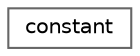 digraph "Graphical Class Hierarchy"
{
 // LATEX_PDF_SIZE
  bgcolor="transparent";
  edge [fontname=Helvetica,fontsize=10,labelfontname=Helvetica,labelfontsize=10];
  node [fontname=Helvetica,fontsize=10,shape=box,height=0.2,width=0.4];
  rankdir="LR";
  Node0 [id="Node000000",label="constant",height=0.2,width=0.4,color="grey40", fillcolor="white", style="filled",URL="$classFoam_1_1phaseChangeTwoPhaseMixtures_1_1constant.html",tooltip="constant condensation/saturation model."];
}
